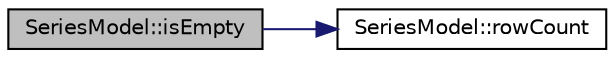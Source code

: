 digraph "SeriesModel::isEmpty"
{
 // LATEX_PDF_SIZE
  edge [fontname="Helvetica",fontsize="10",labelfontname="Helvetica",labelfontsize="10"];
  node [fontname="Helvetica",fontsize="10",shape=record];
  rankdir="LR";
  Node1 [label="SeriesModel::isEmpty",height=0.2,width=0.4,color="black", fillcolor="grey75", style="filled", fontcolor="black",tooltip=" "];
  Node1 -> Node2 [color="midnightblue",fontsize="10",style="solid",fontname="Helvetica"];
  Node2 [label="SeriesModel::rowCount",height=0.2,width=0.4,color="black", fillcolor="white", style="filled",URL="$class_series_model.html#abe6b2e8914a148a7b2d5406e417bd78e",tooltip=" "];
}
